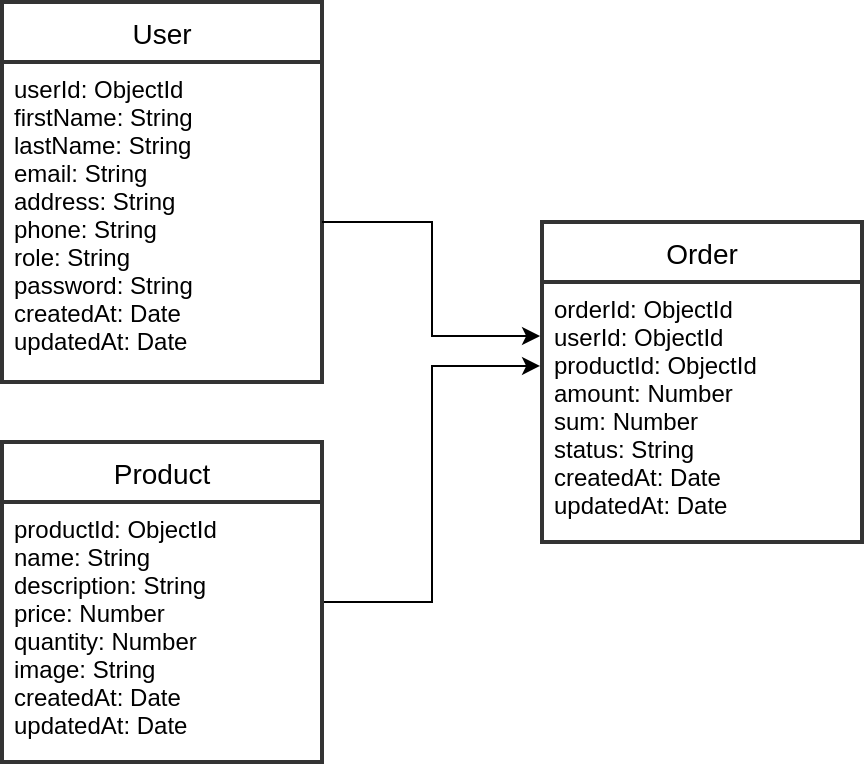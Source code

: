 <mxfile version="18.0.1" type="device"><diagram id="uMrzi5LCpzKhxDYXKlzX" name="Page-1"><mxGraphModel dx="1186" dy="771" grid="1" gridSize="10" guides="1" tooltips="1" connect="1" arrows="1" fold="1" page="1" pageScale="1" pageWidth="827" pageHeight="1169" math="0" shadow="0"><root><mxCell id="0"/><mxCell id="1" parent="0"/><mxCell id="11YwbLFzU8OK_7AQaoxu-30" value="User" style="swimlane;childLayout=stackLayout;horizontal=1;startSize=30;horizontalStack=0;rounded=0;fontSize=14;fontStyle=0;strokeWidth=2;resizeParent=0;resizeLast=1;shadow=0;dashed=0;align=center;swimlaneLine=1;strokeColor=#333;" parent="1" vertex="1"><mxGeometry x="40" y="30" width="160" height="190" as="geometry"/></mxCell><mxCell id="11YwbLFzU8OK_7AQaoxu-31" value="userId: ObjectId&#10;firstName: String&#10;lastName: String&#10;email: String&#10;address: String&#10;phone: String&#10;role: String&#10;password: String&#10;createdAt: Date&#10;updatedAt: Date" style="align=left;strokeColor=none;fillColor=none;spacingLeft=4;fontSize=12;verticalAlign=top;resizable=0;rotatable=0;part=1;" parent="11YwbLFzU8OK_7AQaoxu-30" vertex="1"><mxGeometry y="30" width="160" height="160" as="geometry"/></mxCell><mxCell id="i1W849us9aTMuagNATf--1" style="edgeStyle=orthogonalEdgeStyle;rounded=0;orthogonalLoop=1;jettySize=auto;html=1;entryX=-0.006;entryY=0.323;entryDx=0;entryDy=0;entryPerimeter=0;" edge="1" parent="1" source="11YwbLFzU8OK_7AQaoxu-34" target="11YwbLFzU8OK_7AQaoxu-37"><mxGeometry relative="1" as="geometry"/></mxCell><mxCell id="11YwbLFzU8OK_7AQaoxu-34" value="Product" style="swimlane;childLayout=stackLayout;horizontal=1;startSize=30;horizontalStack=0;rounded=0;fontSize=14;fontStyle=0;strokeWidth=2;resizeParent=0;resizeLast=1;shadow=0;dashed=0;align=center;strokeColor=#333;" parent="1" vertex="1"><mxGeometry x="40" y="250" width="160" height="160" as="geometry"/></mxCell><mxCell id="11YwbLFzU8OK_7AQaoxu-35" value="productId: ObjectId&#10;name: String&#10;description: String&#10;price: Number&#10;quantity: Number&#10;image: String&#10;createdAt: Date&#10;updatedAt: Date" style="align=left;strokeColor=none;fillColor=none;spacingLeft=4;fontSize=12;verticalAlign=top;resizable=0;rotatable=0;part=1;" parent="11YwbLFzU8OK_7AQaoxu-34" vertex="1"><mxGeometry y="30" width="160" height="130" as="geometry"/></mxCell><mxCell id="11YwbLFzU8OK_7AQaoxu-36" value="Order" style="swimlane;childLayout=stackLayout;horizontal=1;startSize=30;horizontalStack=0;rounded=0;fontSize=14;fontStyle=0;strokeWidth=2;resizeParent=0;resizeLast=1;shadow=0;dashed=0;align=center;strokeColor=#333;" parent="1" vertex="1"><mxGeometry x="310" y="140" width="160" height="160" as="geometry"/></mxCell><mxCell id="11YwbLFzU8OK_7AQaoxu-37" value="orderId: ObjectId&#10;userId: ObjectId&#10;productId: ObjectId&#10;amount: Number&#10;sum: Number&#10;status: String&#10;createdAt: Date&#10;updatedAt: Date" style="align=left;strokeColor=none;fillColor=none;spacingLeft=4;fontSize=12;verticalAlign=top;resizable=0;rotatable=0;part=1;" parent="11YwbLFzU8OK_7AQaoxu-36" vertex="1"><mxGeometry y="30" width="160" height="130" as="geometry"/></mxCell><mxCell id="i1W849us9aTMuagNATf--2" style="edgeStyle=orthogonalEdgeStyle;rounded=0;orthogonalLoop=1;jettySize=auto;html=1;entryX=-0.006;entryY=0.208;entryDx=0;entryDy=0;entryPerimeter=0;" edge="1" parent="1" source="11YwbLFzU8OK_7AQaoxu-31" target="11YwbLFzU8OK_7AQaoxu-37"><mxGeometry relative="1" as="geometry"/></mxCell></root></mxGraphModel></diagram></mxfile>